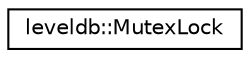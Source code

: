 digraph "Graphical Class Hierarchy"
{
  edge [fontname="Helvetica",fontsize="10",labelfontname="Helvetica",labelfontsize="10"];
  node [fontname="Helvetica",fontsize="10",shape=record];
  rankdir="LR";
  Node1 [label="leveldb::MutexLock",height=0.2,width=0.4,color="black", fillcolor="white", style="filled",URL="$classleveldb_1_1_mutex_lock.html"];
}
